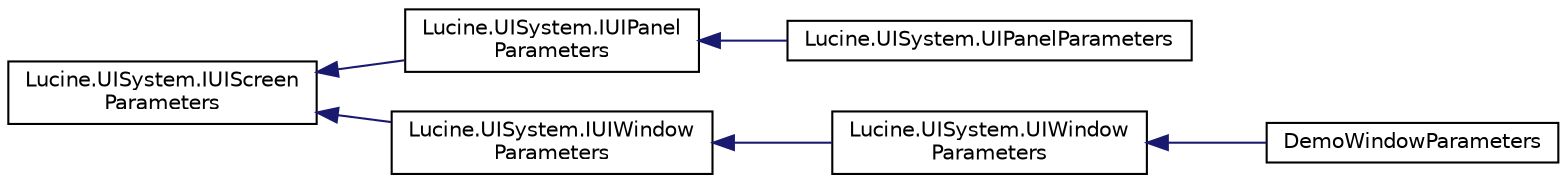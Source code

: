 digraph "Graphical Class Hierarchy"
{
 // LATEX_PDF_SIZE
  edge [fontname="Helvetica",fontsize="10",labelfontname="Helvetica",labelfontsize="10"];
  node [fontname="Helvetica",fontsize="10",shape=record];
  rankdir="LR";
  Node0 [label="Lucine.UISystem.IUIScreen\lParameters",height=0.2,width=0.4,color="black", fillcolor="white", style="filled",URL="$interface_lucine_1_1_u_i_system_1_1_i_u_i_screen_parameters.html",tooltip="Base interface for screen parameters No parameters screens"];
  Node0 -> Node1 [dir="back",color="midnightblue",fontsize="10",style="solid",fontname="Helvetica"];
  Node1 [label="Lucine.UISystem.IUIPanel\lParameters",height=0.2,width=0.4,color="black", fillcolor="white", style="filled",URL="$interface_lucine_1_1_u_i_system_1_1_i_u_i_panel_parameters.html",tooltip="Interface for panel parameters Nothing to implement yet, since no special parameters exists for panel..."];
  Node1 -> Node2 [dir="back",color="midnightblue",fontsize="10",style="solid",fontname="Helvetica"];
  Node2 [label="Lucine.UISystem.UIPanelParameters",height=0.2,width=0.4,color="black", fillcolor="white", style="filled",URL="$class_lucine_1_1_u_i_system_1_1_u_i_panel_parameters.html",tooltip="Class to implements IUIPanelParameters interface Class must be serializable to show in inspector righ..."];
  Node0 -> Node3 [dir="back",color="midnightblue",fontsize="10",style="solid",fontname="Helvetica"];
  Node3 [label="Lucine.UISystem.IUIWindow\lParameters",height=0.2,width=0.4,color="black", fillcolor="white", style="filled",URL="$interface_lucine_1_1_u_i_system_1_1_i_u_i_window_parameters.html",tooltip="Interface for the window parameters (will be used in inspector)"];
  Node3 -> Node4 [dir="back",color="midnightblue",fontsize="10",style="solid",fontname="Helvetica"];
  Node4 [label="Lucine.UISystem.UIWindow\lParameters",height=0.2,width=0.4,color="black", fillcolor="white", style="filled",URL="$class_lucine_1_1_u_i_system_1_1_u_i_window_parameters.html",tooltip="Base class for WindowParameters Implement the IUIWindowParameters Default parameters for windows : hi..."];
  Node4 -> Node5 [dir="back",color="midnightblue",fontsize="10",style="solid",fontname="Helvetica"];
  Node5 [label="DemoWindowParameters",height=0.2,width=0.4,color="black", fillcolor="white", style="filled",URL="$class_demo_window_parameters.html",tooltip=" "];
}
